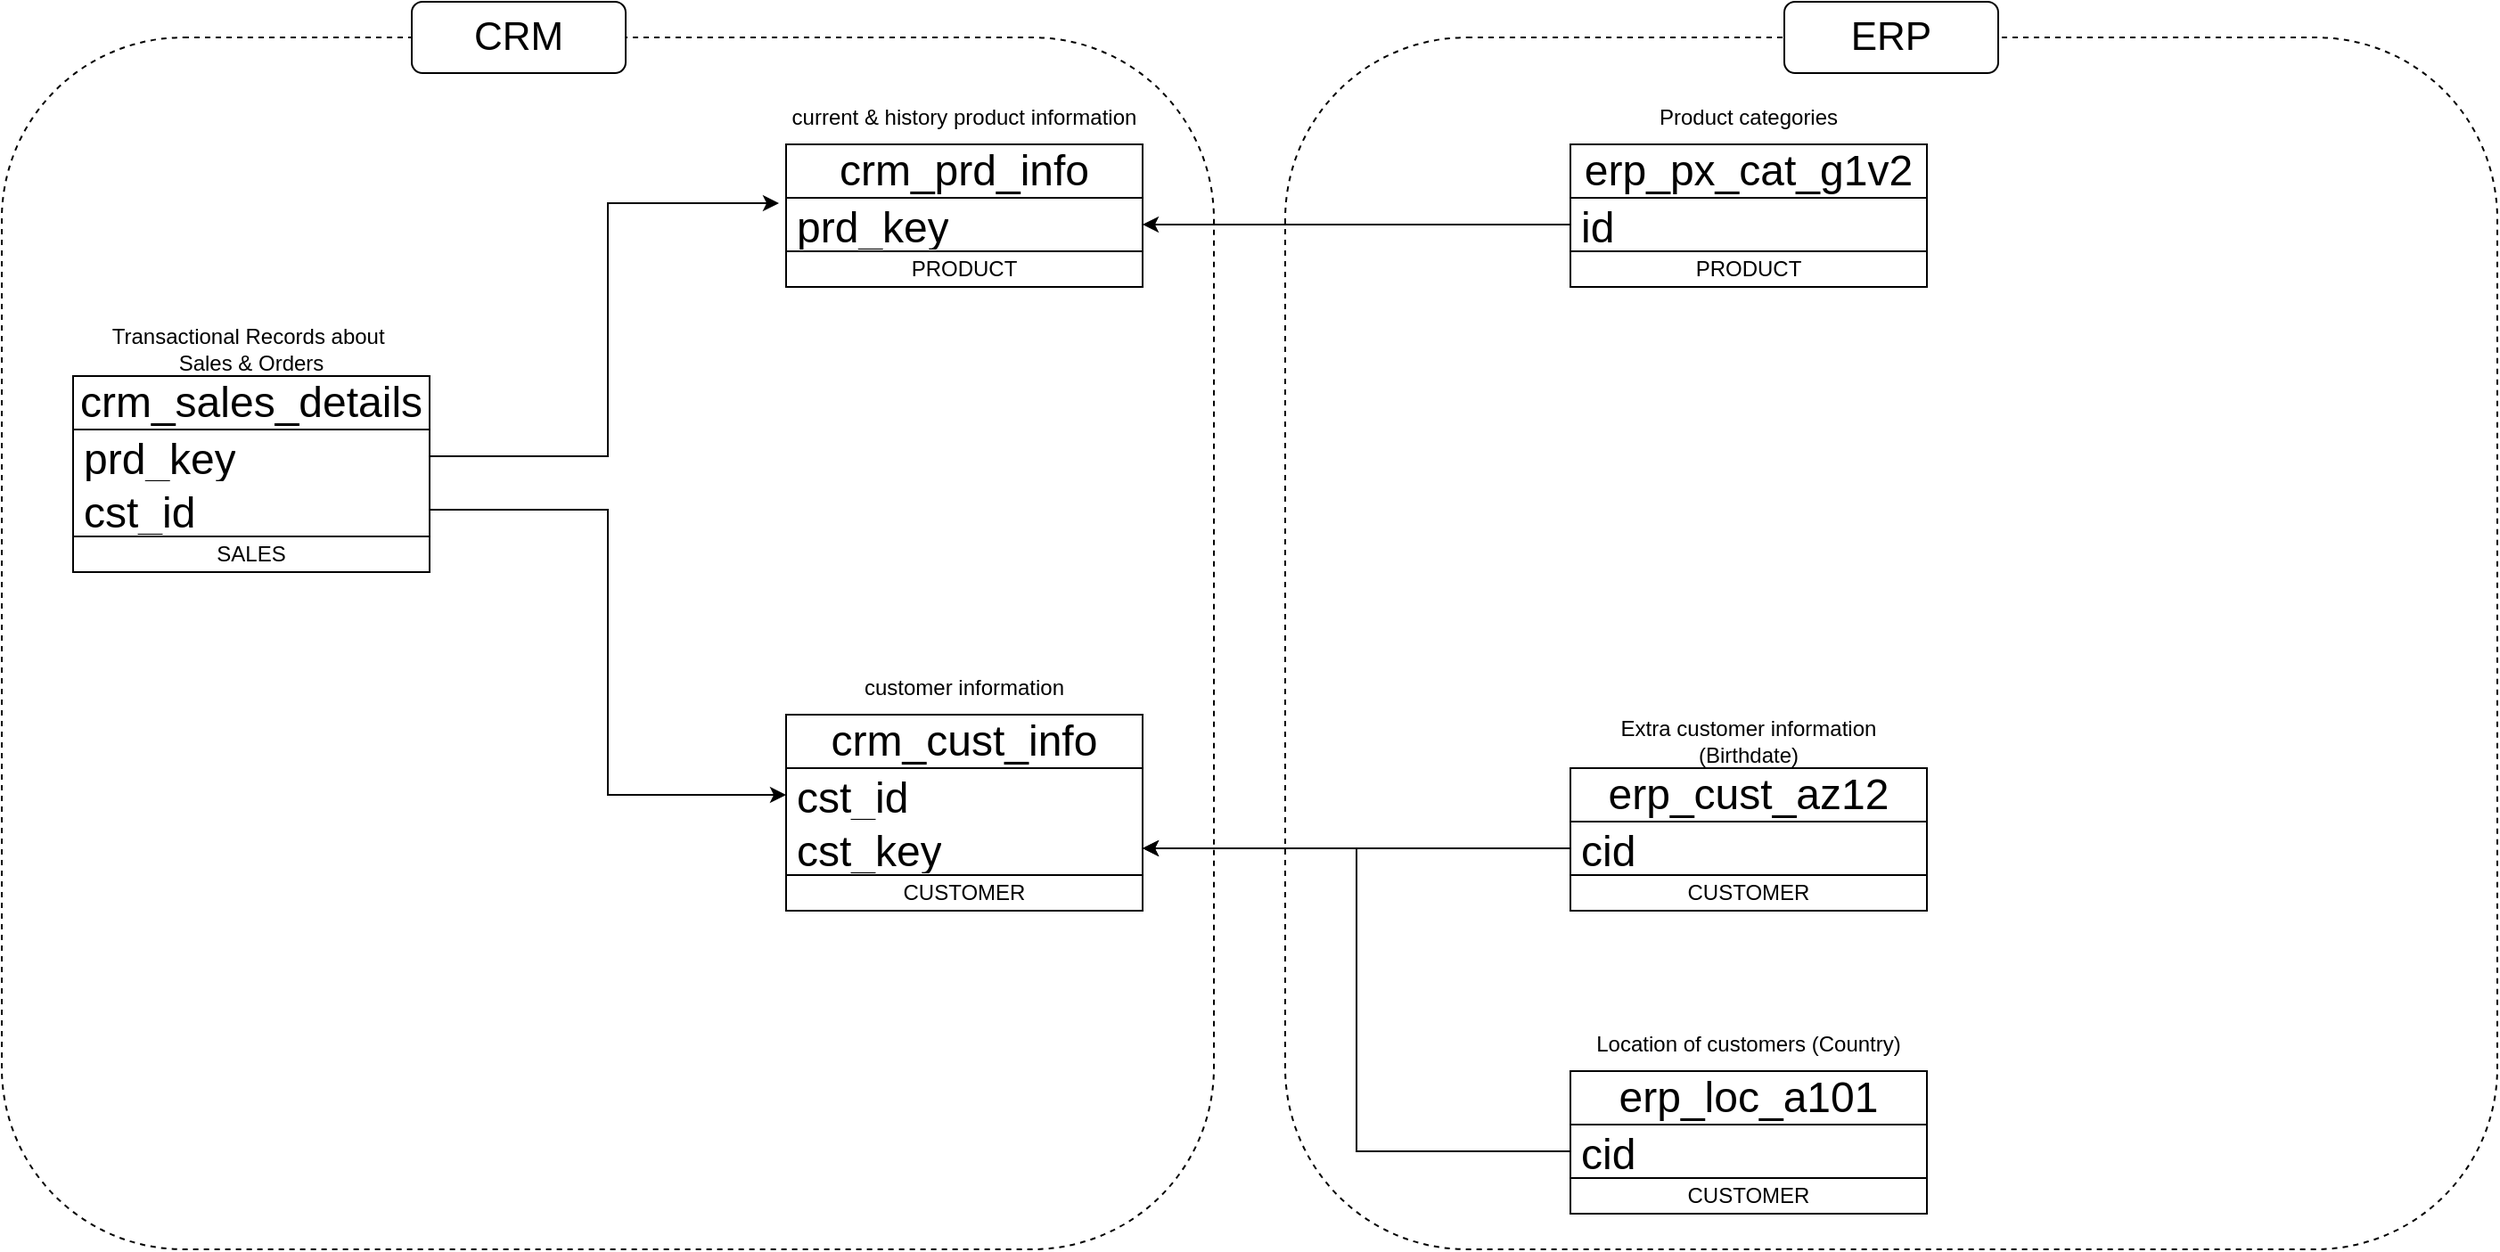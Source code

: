 <mxfile version="27.0.9">
  <diagram name="Page-1" id="79iUHN5vvpfHmbqVIl77">
    <mxGraphModel dx="1042" dy="634" grid="1" gridSize="10" guides="1" tooltips="1" connect="1" arrows="1" fold="1" page="1" pageScale="1" pageWidth="850" pageHeight="1100" math="0" shadow="0">
      <root>
        <mxCell id="0" />
        <mxCell id="1" parent="0" />
        <mxCell id="NYvnZ4Fvisj8JgaBjodh-1" value="crm_cust_info" style="swimlane;fontStyle=0;childLayout=stackLayout;horizontal=1;startSize=30;horizontalStack=0;resizeParent=1;resizeParentMax=0;resizeLast=0;collapsible=1;marginBottom=0;whiteSpace=wrap;html=1;fontSize=24;" parent="1" vertex="1">
          <mxGeometry x="480" y="620" width="200" height="90" as="geometry" />
        </mxCell>
        <mxCell id="NYvnZ4Fvisj8JgaBjodh-2" value="cst_id" style="text;strokeColor=none;fillColor=none;align=left;verticalAlign=middle;spacingLeft=4;spacingRight=4;overflow=hidden;points=[[0,0.5],[1,0.5]];portConstraint=eastwest;rotatable=0;whiteSpace=wrap;html=1;fontSize=24;" parent="NYvnZ4Fvisj8JgaBjodh-1" vertex="1">
          <mxGeometry y="30" width="200" height="30" as="geometry" />
        </mxCell>
        <mxCell id="NYvnZ4Fvisj8JgaBjodh-18" value="cst_key" style="text;strokeColor=none;fillColor=none;align=left;verticalAlign=middle;spacingLeft=4;spacingRight=4;overflow=hidden;points=[[0,0.5],[1,0.5]];portConstraint=eastwest;rotatable=0;whiteSpace=wrap;html=1;fontSize=24;" parent="NYvnZ4Fvisj8JgaBjodh-1" vertex="1">
          <mxGeometry y="60" width="200" height="30" as="geometry" />
        </mxCell>
        <mxCell id="NYvnZ4Fvisj8JgaBjodh-5" value="customer information" style="text;html=1;align=center;verticalAlign=middle;whiteSpace=wrap;rounded=0;" parent="1" vertex="1">
          <mxGeometry x="480" y="590" width="200" height="30" as="geometry" />
        </mxCell>
        <mxCell id="NYvnZ4Fvisj8JgaBjodh-6" value="crm_prd_info" style="swimlane;fontStyle=0;childLayout=stackLayout;horizontal=1;startSize=30;horizontalStack=0;resizeParent=1;resizeParentMax=0;resizeLast=0;collapsible=1;marginBottom=0;whiteSpace=wrap;html=1;fontSize=24;" parent="1" vertex="1">
          <mxGeometry x="480" y="300" width="200" height="60" as="geometry" />
        </mxCell>
        <mxCell id="NYvnZ4Fvisj8JgaBjodh-7" value="prd_key" style="text;strokeColor=none;fillColor=none;align=left;verticalAlign=middle;spacingLeft=4;spacingRight=4;overflow=hidden;points=[[0,0.5],[1,0.5]];portConstraint=eastwest;rotatable=0;whiteSpace=wrap;html=1;fontSize=24;" parent="NYvnZ4Fvisj8JgaBjodh-6" vertex="1">
          <mxGeometry y="30" width="200" height="30" as="geometry" />
        </mxCell>
        <mxCell id="NYvnZ4Fvisj8JgaBjodh-8" value="current &amp;amp; history product information" style="text;html=1;align=center;verticalAlign=middle;whiteSpace=wrap;rounded=0;" parent="1" vertex="1">
          <mxGeometry x="480" y="270" width="200" height="30" as="geometry" />
        </mxCell>
        <mxCell id="NYvnZ4Fvisj8JgaBjodh-9" value="crm_sales_details" style="swimlane;fontStyle=0;childLayout=stackLayout;horizontal=1;startSize=30;horizontalStack=0;resizeParent=1;resizeParentMax=0;resizeLast=0;collapsible=1;marginBottom=0;whiteSpace=wrap;html=1;fontSize=24;" parent="1" vertex="1">
          <mxGeometry x="80" y="430" width="200" height="90" as="geometry" />
        </mxCell>
        <mxCell id="NYvnZ4Fvisj8JgaBjodh-10" value="prd_key" style="text;strokeColor=none;fillColor=none;align=left;verticalAlign=middle;spacingLeft=4;spacingRight=4;overflow=hidden;points=[[0,0.5],[1,0.5]];portConstraint=eastwest;rotatable=0;whiteSpace=wrap;html=1;fontSize=24;" parent="NYvnZ4Fvisj8JgaBjodh-9" vertex="1">
          <mxGeometry y="30" width="200" height="30" as="geometry" />
        </mxCell>
        <mxCell id="NYvnZ4Fvisj8JgaBjodh-12" value="cst_id" style="text;strokeColor=none;fillColor=none;align=left;verticalAlign=middle;spacingLeft=4;spacingRight=4;overflow=hidden;points=[[0,0.5],[1,0.5]];portConstraint=eastwest;rotatable=0;whiteSpace=wrap;html=1;fontSize=24;" parent="NYvnZ4Fvisj8JgaBjodh-9" vertex="1">
          <mxGeometry y="60" width="200" height="30" as="geometry" />
        </mxCell>
        <mxCell id="NYvnZ4Fvisj8JgaBjodh-11" value="Transactional Records about&amp;nbsp;&lt;div&gt;Sales &amp;amp; Orders&lt;/div&gt;" style="text;html=1;align=center;verticalAlign=middle;whiteSpace=wrap;rounded=0;" parent="1" vertex="1">
          <mxGeometry x="80" y="400" width="200" height="30" as="geometry" />
        </mxCell>
        <mxCell id="NYvnZ4Fvisj8JgaBjodh-19" style="edgeStyle=orthogonalEdgeStyle;rounded=0;orthogonalLoop=1;jettySize=auto;html=1;entryX=-0.02;entryY=0.1;entryDx=0;entryDy=0;entryPerimeter=0;" parent="1" source="NYvnZ4Fvisj8JgaBjodh-10" target="NYvnZ4Fvisj8JgaBjodh-7" edge="1">
          <mxGeometry relative="1" as="geometry" />
        </mxCell>
        <mxCell id="NYvnZ4Fvisj8JgaBjodh-20" style="edgeStyle=orthogonalEdgeStyle;rounded=0;orthogonalLoop=1;jettySize=auto;html=1;entryX=0;entryY=0.5;entryDx=0;entryDy=0;" parent="1" source="NYvnZ4Fvisj8JgaBjodh-12" target="NYvnZ4Fvisj8JgaBjodh-2" edge="1">
          <mxGeometry relative="1" as="geometry" />
        </mxCell>
        <mxCell id="NYvnZ4Fvisj8JgaBjodh-21" value="erp_loc_a101" style="swimlane;fontStyle=0;childLayout=stackLayout;horizontal=1;startSize=30;horizontalStack=0;resizeParent=1;resizeParentMax=0;resizeLast=0;collapsible=1;marginBottom=0;whiteSpace=wrap;html=1;fontSize=24;" parent="1" vertex="1">
          <mxGeometry x="920" y="820" width="200" height="60" as="geometry" />
        </mxCell>
        <mxCell id="NYvnZ4Fvisj8JgaBjodh-22" value="cid" style="text;strokeColor=none;fillColor=none;align=left;verticalAlign=middle;spacingLeft=4;spacingRight=4;overflow=hidden;points=[[0,0.5],[1,0.5]];portConstraint=eastwest;rotatable=0;whiteSpace=wrap;html=1;fontSize=24;" parent="NYvnZ4Fvisj8JgaBjodh-21" vertex="1">
          <mxGeometry y="30" width="200" height="30" as="geometry" />
        </mxCell>
        <mxCell id="NYvnZ4Fvisj8JgaBjodh-23" value="Location of customers (Country)" style="text;html=1;align=center;verticalAlign=middle;whiteSpace=wrap;rounded=0;" parent="1" vertex="1">
          <mxGeometry x="920" y="790" width="200" height="30" as="geometry" />
        </mxCell>
        <mxCell id="NYvnZ4Fvisj8JgaBjodh-24" value="erp_cust_az12" style="swimlane;fontStyle=0;childLayout=stackLayout;horizontal=1;startSize=30;horizontalStack=0;resizeParent=1;resizeParentMax=0;resizeLast=0;collapsible=1;marginBottom=0;whiteSpace=wrap;html=1;fontSize=24;" parent="1" vertex="1">
          <mxGeometry x="920" y="650" width="200" height="60" as="geometry" />
        </mxCell>
        <mxCell id="NYvnZ4Fvisj8JgaBjodh-25" value="cid" style="text;strokeColor=none;fillColor=none;align=left;verticalAlign=middle;spacingLeft=4;spacingRight=4;overflow=hidden;points=[[0,0.5],[1,0.5]];portConstraint=eastwest;rotatable=0;whiteSpace=wrap;html=1;fontSize=24;" parent="NYvnZ4Fvisj8JgaBjodh-24" vertex="1">
          <mxGeometry y="30" width="200" height="30" as="geometry" />
        </mxCell>
        <mxCell id="NYvnZ4Fvisj8JgaBjodh-26" value="Extra customer information (Birthdate)" style="text;html=1;align=center;verticalAlign=middle;whiteSpace=wrap;rounded=0;" parent="1" vertex="1">
          <mxGeometry x="920" y="620" width="200" height="30" as="geometry" />
        </mxCell>
        <mxCell id="NYvnZ4Fvisj8JgaBjodh-27" style="edgeStyle=orthogonalEdgeStyle;rounded=0;orthogonalLoop=1;jettySize=auto;html=1;entryX=1;entryY=0.5;entryDx=0;entryDy=0;" parent="1" source="NYvnZ4Fvisj8JgaBjodh-25" target="NYvnZ4Fvisj8JgaBjodh-18" edge="1">
          <mxGeometry relative="1" as="geometry" />
        </mxCell>
        <mxCell id="NYvnZ4Fvisj8JgaBjodh-30" style="edgeStyle=orthogonalEdgeStyle;rounded=0;orthogonalLoop=1;jettySize=auto;html=1;entryX=1;entryY=0.5;entryDx=0;entryDy=0;" parent="1" source="NYvnZ4Fvisj8JgaBjodh-22" target="NYvnZ4Fvisj8JgaBjodh-18" edge="1">
          <mxGeometry relative="1" as="geometry" />
        </mxCell>
        <mxCell id="NYvnZ4Fvisj8JgaBjodh-31" value="erp_px_cat_g1v2" style="swimlane;fontStyle=0;childLayout=stackLayout;horizontal=1;startSize=30;horizontalStack=0;resizeParent=1;resizeParentMax=0;resizeLast=0;collapsible=1;marginBottom=0;whiteSpace=wrap;html=1;fontSize=24;" parent="1" vertex="1">
          <mxGeometry x="920" y="300" width="200" height="60" as="geometry" />
        </mxCell>
        <mxCell id="NYvnZ4Fvisj8JgaBjodh-32" value="id" style="text;strokeColor=none;fillColor=none;align=left;verticalAlign=middle;spacingLeft=4;spacingRight=4;overflow=hidden;points=[[0,0.5],[1,0.5]];portConstraint=eastwest;rotatable=0;whiteSpace=wrap;html=1;fontSize=24;" parent="NYvnZ4Fvisj8JgaBjodh-31" vertex="1">
          <mxGeometry y="30" width="200" height="30" as="geometry" />
        </mxCell>
        <mxCell id="NYvnZ4Fvisj8JgaBjodh-33" value="Product categories" style="text;html=1;align=center;verticalAlign=middle;whiteSpace=wrap;rounded=0;" parent="1" vertex="1">
          <mxGeometry x="920" y="270" width="200" height="30" as="geometry" />
        </mxCell>
        <mxCell id="NYvnZ4Fvisj8JgaBjodh-34" style="edgeStyle=orthogonalEdgeStyle;rounded=0;orthogonalLoop=1;jettySize=auto;html=1;entryX=1;entryY=0.5;entryDx=0;entryDy=0;" parent="1" source="NYvnZ4Fvisj8JgaBjodh-32" target="NYvnZ4Fvisj8JgaBjodh-7" edge="1">
          <mxGeometry relative="1" as="geometry" />
        </mxCell>
        <mxCell id="NYvnZ4Fvisj8JgaBjodh-35" value="" style="rounded=1;whiteSpace=wrap;html=1;fillColor=none;dashed=1;" parent="1" vertex="1">
          <mxGeometry x="40" y="240" width="680" height="680" as="geometry" />
        </mxCell>
        <mxCell id="NYvnZ4Fvisj8JgaBjodh-36" value="&lt;font style=&quot;font-size: 22px;&quot;&gt;CRM&lt;/font&gt;" style="rounded=1;whiteSpace=wrap;html=1;" parent="1" vertex="1">
          <mxGeometry x="270" y="220" width="120" height="40" as="geometry" />
        </mxCell>
        <mxCell id="NYvnZ4Fvisj8JgaBjodh-37" value="" style="rounded=1;whiteSpace=wrap;html=1;fillColor=none;dashed=1;" parent="1" vertex="1">
          <mxGeometry x="760" y="240" width="680" height="680" as="geometry" />
        </mxCell>
        <mxCell id="NYvnZ4Fvisj8JgaBjodh-38" value="&lt;span style=&quot;font-size: 22px;&quot;&gt;ERP&lt;/span&gt;" style="rounded=1;whiteSpace=wrap;html=1;" parent="1" vertex="1">
          <mxGeometry x="1040" y="220" width="120" height="40" as="geometry" />
        </mxCell>
        <mxCell id="gQDL-eHIg66IvGAtAMgp-1" value="PRODUCT" style="rounded=0;whiteSpace=wrap;html=1;" parent="1" vertex="1">
          <mxGeometry x="920" y="360" width="200" height="20" as="geometry" />
        </mxCell>
        <mxCell id="gQDL-eHIg66IvGAtAMgp-2" value="PRODUCT" style="rounded=0;whiteSpace=wrap;html=1;" parent="1" vertex="1">
          <mxGeometry x="480" y="360" width="200" height="20" as="geometry" />
        </mxCell>
        <mxCell id="gQDL-eHIg66IvGAtAMgp-3" value="CUSTOMER" style="rounded=0;whiteSpace=wrap;html=1;" parent="1" vertex="1">
          <mxGeometry x="480" y="710" width="200" height="20" as="geometry" />
        </mxCell>
        <mxCell id="gQDL-eHIg66IvGAtAMgp-4" value="CUSTOMER" style="rounded=0;whiteSpace=wrap;html=1;" parent="1" vertex="1">
          <mxGeometry x="920" y="710" width="200" height="20" as="geometry" />
        </mxCell>
        <mxCell id="gQDL-eHIg66IvGAtAMgp-5" value="CUSTOMER" style="rounded=0;whiteSpace=wrap;html=1;" parent="1" vertex="1">
          <mxGeometry x="920" y="880" width="200" height="20" as="geometry" />
        </mxCell>
        <mxCell id="gQDL-eHIg66IvGAtAMgp-6" value="SALES" style="rounded=0;whiteSpace=wrap;html=1;" parent="1" vertex="1">
          <mxGeometry x="80" y="520" width="200" height="20" as="geometry" />
        </mxCell>
      </root>
    </mxGraphModel>
  </diagram>
</mxfile>
